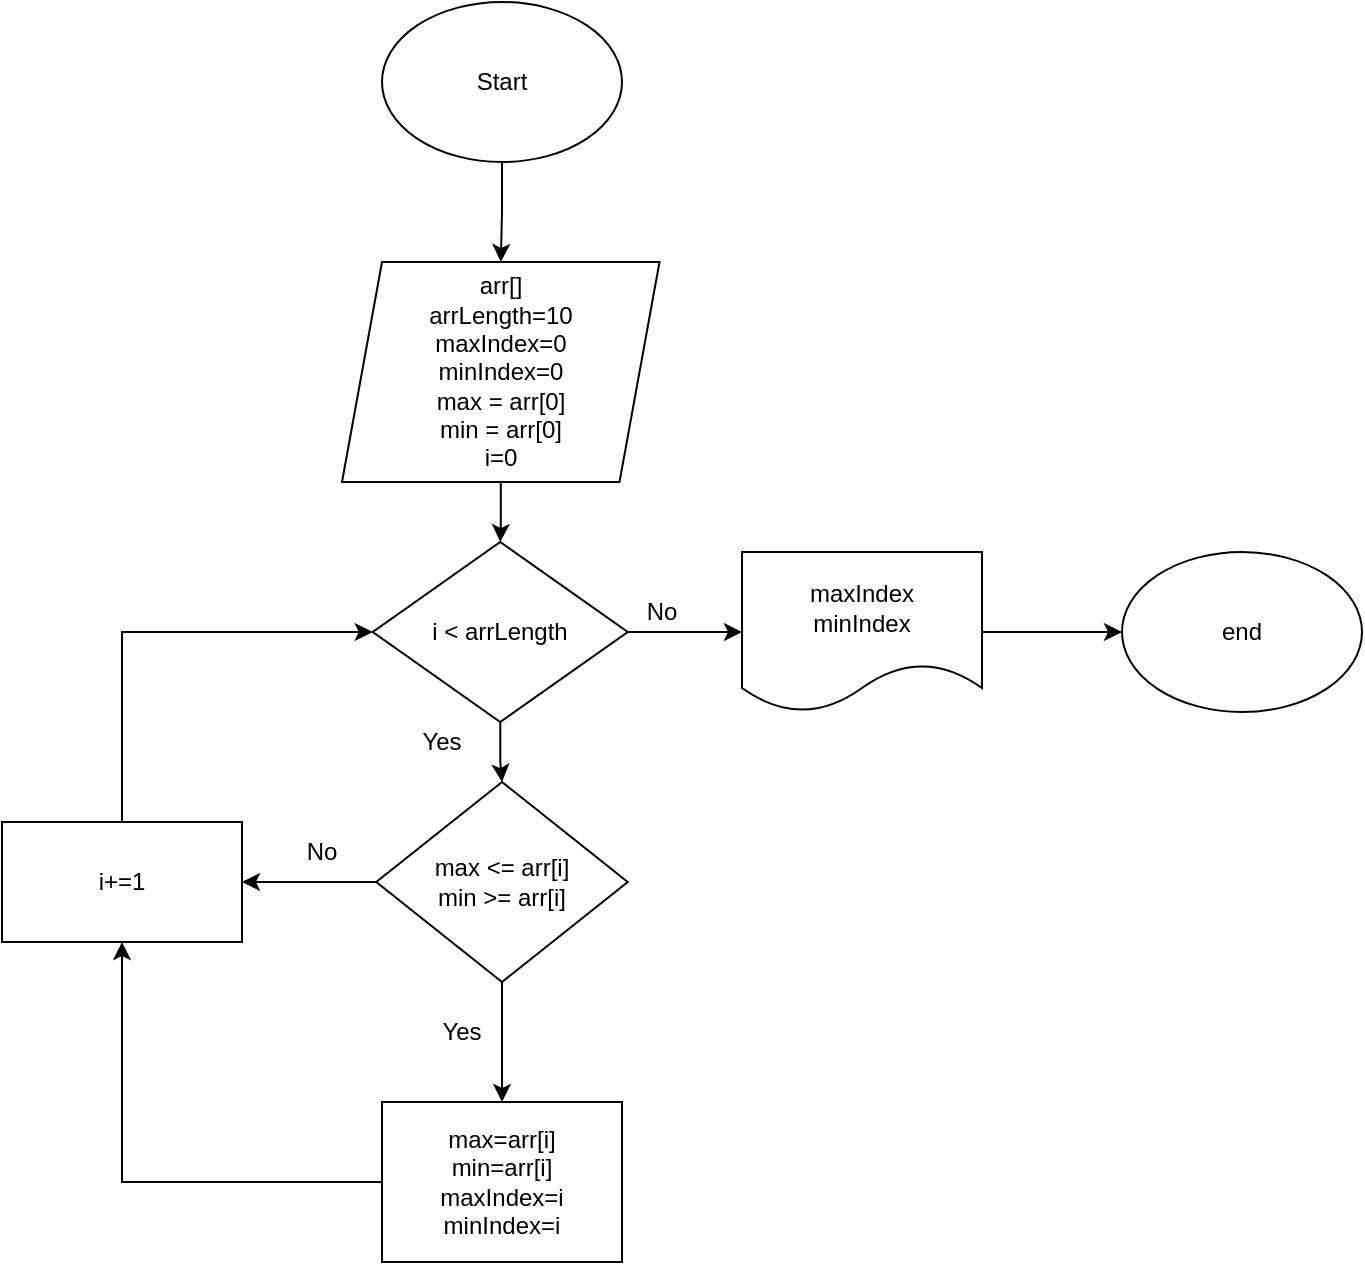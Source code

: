 <mxfile version="21.0.8" type="github" pages="3">
  <diagram name="index of max and min value" id="vBTHNjuzFwccUpQDCK3G">
    <mxGraphModel dx="2074" dy="1142" grid="1" gridSize="10" guides="1" tooltips="1" connect="1" arrows="1" fold="1" page="1" pageScale="1" pageWidth="827" pageHeight="1169" math="0" shadow="0">
      <root>
        <mxCell id="0" />
        <mxCell id="1" parent="0" />
        <mxCell id="6eV6HnODiuM__9N0Hbm2-4" value="" style="edgeStyle=orthogonalEdgeStyle;rounded=0;orthogonalLoop=1;jettySize=auto;html=1;" parent="1" source="6eV6HnODiuM__9N0Hbm2-1" target="6eV6HnODiuM__9N0Hbm2-3" edge="1">
          <mxGeometry relative="1" as="geometry" />
        </mxCell>
        <mxCell id="6eV6HnODiuM__9N0Hbm2-1" value="Start" style="ellipse;whiteSpace=wrap;html=1;" parent="1" vertex="1">
          <mxGeometry x="290" y="130" width="120" height="80" as="geometry" />
        </mxCell>
        <mxCell id="6eV6HnODiuM__9N0Hbm2-2" value="end" style="ellipse;whiteSpace=wrap;html=1;" parent="1" vertex="1">
          <mxGeometry x="660" y="405" width="120" height="80" as="geometry" />
        </mxCell>
        <mxCell id="6eV6HnODiuM__9N0Hbm2-6" value="" style="edgeStyle=orthogonalEdgeStyle;rounded=0;orthogonalLoop=1;jettySize=auto;html=1;" parent="1" source="6eV6HnODiuM__9N0Hbm2-3" target="6eV6HnODiuM__9N0Hbm2-5" edge="1">
          <mxGeometry relative="1" as="geometry" />
        </mxCell>
        <mxCell id="6eV6HnODiuM__9N0Hbm2-3" value="&lt;div&gt;arr[]&lt;/div&gt;&lt;div&gt;arrLength=10&lt;/div&gt;&lt;div&gt;maxIndex=0&lt;/div&gt;&lt;div&gt;minIndex=0&lt;/div&gt;&lt;div&gt;max = arr[0]&lt;/div&gt;&lt;div&gt;min = arr[0]&lt;br&gt;&lt;/div&gt;&lt;div&gt;i=0&lt;br&gt;&lt;/div&gt;" style="shape=parallelogram;perimeter=parallelogramPerimeter;whiteSpace=wrap;html=1;fixedSize=1;" parent="1" vertex="1">
          <mxGeometry x="270" y="260" width="158.76" height="110" as="geometry" />
        </mxCell>
        <mxCell id="6eV6HnODiuM__9N0Hbm2-8" value="" style="edgeStyle=orthogonalEdgeStyle;rounded=0;orthogonalLoop=1;jettySize=auto;html=1;" parent="1" source="6eV6HnODiuM__9N0Hbm2-5" target="6eV6HnODiuM__9N0Hbm2-7" edge="1">
          <mxGeometry relative="1" as="geometry" />
        </mxCell>
        <mxCell id="6eV6HnODiuM__9N0Hbm2-10" value="" style="edgeStyle=orthogonalEdgeStyle;rounded=0;orthogonalLoop=1;jettySize=auto;html=1;" parent="1" source="6eV6HnODiuM__9N0Hbm2-5" target="6eV6HnODiuM__9N0Hbm2-9" edge="1">
          <mxGeometry relative="1" as="geometry" />
        </mxCell>
        <mxCell id="6eV6HnODiuM__9N0Hbm2-5" value="i &amp;lt; arrLength" style="rhombus;whiteSpace=wrap;html=1;" parent="1" vertex="1">
          <mxGeometry x="285.38" y="400" width="127.5" height="90" as="geometry" />
        </mxCell>
        <mxCell id="6eV6HnODiuM__9N0Hbm2-16" value="" style="edgeStyle=orthogonalEdgeStyle;rounded=0;orthogonalLoop=1;jettySize=auto;html=1;" parent="1" source="6eV6HnODiuM__9N0Hbm2-7" target="6eV6HnODiuM__9N0Hbm2-15" edge="1">
          <mxGeometry relative="1" as="geometry" />
        </mxCell>
        <mxCell id="6eV6HnODiuM__9N0Hbm2-20" value="" style="edgeStyle=orthogonalEdgeStyle;rounded=0;orthogonalLoop=1;jettySize=auto;html=1;" parent="1" source="6eV6HnODiuM__9N0Hbm2-7" edge="1">
          <mxGeometry relative="1" as="geometry">
            <mxPoint x="219.995" y="570" as="targetPoint" />
          </mxGeometry>
        </mxCell>
        <mxCell id="6eV6HnODiuM__9N0Hbm2-7" value="&lt;div&gt;max &amp;lt;= arr[i]&lt;/div&gt;&lt;div&gt;min &amp;gt;= arr[i]&lt;/div&gt;" style="rhombus;whiteSpace=wrap;html=1;" parent="1" vertex="1">
          <mxGeometry x="287.13" y="520" width="125.75" height="100" as="geometry" />
        </mxCell>
        <mxCell id="6eV6HnODiuM__9N0Hbm2-11" value="" style="edgeStyle=orthogonalEdgeStyle;rounded=0;orthogonalLoop=1;jettySize=auto;html=1;" parent="1" source="6eV6HnODiuM__9N0Hbm2-9" target="6eV6HnODiuM__9N0Hbm2-2" edge="1">
          <mxGeometry relative="1" as="geometry" />
        </mxCell>
        <mxCell id="6eV6HnODiuM__9N0Hbm2-9" value="&lt;div&gt;maxIndex&lt;/div&gt;minIndex" style="shape=document;whiteSpace=wrap;html=1;boundedLbl=1;" parent="1" vertex="1">
          <mxGeometry x="470" y="405" width="120" height="80" as="geometry" />
        </mxCell>
        <mxCell id="6eV6HnODiuM__9N0Hbm2-12" value="No" style="text;html=1;strokeColor=none;fillColor=none;align=center;verticalAlign=middle;whiteSpace=wrap;rounded=0;" parent="1" vertex="1">
          <mxGeometry x="400" y="420" width="60" height="30" as="geometry" />
        </mxCell>
        <mxCell id="6eV6HnODiuM__9N0Hbm2-13" value="Yes" style="text;html=1;strokeColor=none;fillColor=none;align=center;verticalAlign=middle;whiteSpace=wrap;rounded=0;" parent="1" vertex="1">
          <mxGeometry x="290" y="485" width="60" height="30" as="geometry" />
        </mxCell>
        <mxCell id="6eV6HnODiuM__9N0Hbm2-25" value="" style="edgeStyle=orthogonalEdgeStyle;rounded=0;orthogonalLoop=1;jettySize=auto;html=1;entryX=0.5;entryY=1;entryDx=0;entryDy=0;" parent="1" source="6eV6HnODiuM__9N0Hbm2-15" target="6eV6HnODiuM__9N0Hbm2-23" edge="1">
          <mxGeometry relative="1" as="geometry">
            <mxPoint x="190.01" y="720" as="targetPoint" />
          </mxGeometry>
        </mxCell>
        <mxCell id="6eV6HnODiuM__9N0Hbm2-15" value="&lt;div&gt;max=arr[i]&lt;/div&gt;min=arr[i]&lt;div&gt;maxIndex=i&lt;/div&gt;&lt;div&gt;minIndex=i&lt;/div&gt;" style="rounded=0;whiteSpace=wrap;html=1;" parent="1" vertex="1">
          <mxGeometry x="290.01" y="680" width="120" height="80" as="geometry" />
        </mxCell>
        <mxCell id="6eV6HnODiuM__9N0Hbm2-18" value="Yes" style="text;html=1;strokeColor=none;fillColor=none;align=center;verticalAlign=middle;whiteSpace=wrap;rounded=0;" parent="1" vertex="1">
          <mxGeometry x="300" y="630" width="60" height="30" as="geometry" />
        </mxCell>
        <mxCell id="6eV6HnODiuM__9N0Hbm2-21" value="No" style="text;html=1;strokeColor=none;fillColor=none;align=center;verticalAlign=middle;whiteSpace=wrap;rounded=0;" parent="1" vertex="1">
          <mxGeometry x="230.01" y="540" width="60" height="30" as="geometry" />
        </mxCell>
        <mxCell id="6eV6HnODiuM__9N0Hbm2-27" value="" style="edgeStyle=orthogonalEdgeStyle;rounded=0;orthogonalLoop=1;jettySize=auto;html=1;entryX=0;entryY=0.5;entryDx=0;entryDy=0;" parent="1" source="6eV6HnODiuM__9N0Hbm2-23" target="6eV6HnODiuM__9N0Hbm2-5" edge="1">
          <mxGeometry relative="1" as="geometry">
            <mxPoint x="160" y="460" as="targetPoint" />
            <Array as="points">
              <mxPoint x="160" y="445" />
            </Array>
          </mxGeometry>
        </mxCell>
        <mxCell id="6eV6HnODiuM__9N0Hbm2-23" value="i+=1" style="rounded=0;whiteSpace=wrap;html=1;" parent="1" vertex="1">
          <mxGeometry x="100" y="540" width="120" height="60" as="geometry" />
        </mxCell>
      </root>
    </mxGraphModel>
  </diagram>
  <diagram id="MZxlCmbDL5lt-zp-UeD0" name="sum between">
    <mxGraphModel dx="2074" dy="1142" grid="1" gridSize="10" guides="1" tooltips="1" connect="1" arrows="1" fold="1" page="1" pageScale="1" pageWidth="827" pageHeight="1169" math="0" shadow="0">
      <root>
        <mxCell id="0" />
        <mxCell id="1" parent="0" />
        <mxCell id="zmUmPSBl_i2OAlPIhCmY-1" value="" style="edgeStyle=orthogonalEdgeStyle;rounded=0;orthogonalLoop=1;jettySize=auto;html=1;" parent="1" source="zmUmPSBl_i2OAlPIhCmY-2" target="zmUmPSBl_i2OAlPIhCmY-5" edge="1">
          <mxGeometry relative="1" as="geometry" />
        </mxCell>
        <mxCell id="zmUmPSBl_i2OAlPIhCmY-2" value="Start" style="ellipse;whiteSpace=wrap;html=1;" parent="1" vertex="1">
          <mxGeometry x="190" y="120" width="120" height="80" as="geometry" />
        </mxCell>
        <mxCell id="zmUmPSBl_i2OAlPIhCmY-3" value="end" style="ellipse;whiteSpace=wrap;html=1;" parent="1" vertex="1">
          <mxGeometry x="550" y="1020" width="120" height="80" as="geometry" />
        </mxCell>
        <mxCell id="zmUmPSBl_i2OAlPIhCmY-4" value="" style="edgeStyle=orthogonalEdgeStyle;rounded=0;orthogonalLoop=1;jettySize=auto;html=1;" parent="1" source="zmUmPSBl_i2OAlPIhCmY-5" target="zmUmPSBl_i2OAlPIhCmY-8" edge="1">
          <mxGeometry relative="1" as="geometry" />
        </mxCell>
        <mxCell id="zmUmPSBl_i2OAlPIhCmY-5" value="&lt;div&gt;arr[]&lt;/div&gt;&lt;div&gt;arrLength=10&lt;/div&gt;&lt;div&gt;maxIndex=0&lt;/div&gt;&lt;div&gt;minIndex=0&lt;/div&gt;&lt;div&gt;max = arr[0]&lt;/div&gt;&lt;div&gt;min = arr[0]&lt;br&gt;&lt;/div&gt;&lt;div&gt;i=0&lt;/div&gt;&lt;div&gt;sum=0&lt;br&gt;&lt;/div&gt;" style="shape=parallelogram;perimeter=parallelogramPerimeter;whiteSpace=wrap;html=1;fixedSize=1;" parent="1" vertex="1">
          <mxGeometry x="169.75" y="250" width="158.76" height="130" as="geometry" />
        </mxCell>
        <mxCell id="zmUmPSBl_i2OAlPIhCmY-6" value="" style="edgeStyle=orthogonalEdgeStyle;rounded=0;orthogonalLoop=1;jettySize=auto;html=1;" parent="1" source="zmUmPSBl_i2OAlPIhCmY-8" target="zmUmPSBl_i2OAlPIhCmY-11" edge="1">
          <mxGeometry relative="1" as="geometry" />
        </mxCell>
        <mxCell id="zmUmPSBl_i2OAlPIhCmY-7" value="" style="edgeStyle=orthogonalEdgeStyle;rounded=0;orthogonalLoop=1;jettySize=auto;html=1;" parent="1" source="zmUmPSBl_i2OAlPIhCmY-8" target="zmUmPSBl_i2OAlPIhCmY-22" edge="1">
          <mxGeometry relative="1" as="geometry">
            <mxPoint x="380" y="435" as="targetPoint" />
          </mxGeometry>
        </mxCell>
        <mxCell id="zmUmPSBl_i2OAlPIhCmY-8" value="i &amp;lt; arrLength" style="rhombus;whiteSpace=wrap;html=1;" parent="1" vertex="1">
          <mxGeometry x="186.38" y="410" width="127.5" height="90" as="geometry" />
        </mxCell>
        <mxCell id="zmUmPSBl_i2OAlPIhCmY-9" value="" style="edgeStyle=orthogonalEdgeStyle;rounded=0;orthogonalLoop=1;jettySize=auto;html=1;" parent="1" source="zmUmPSBl_i2OAlPIhCmY-11" target="zmUmPSBl_i2OAlPIhCmY-17" edge="1">
          <mxGeometry relative="1" as="geometry" />
        </mxCell>
        <mxCell id="zmUmPSBl_i2OAlPIhCmY-10" value="" style="edgeStyle=orthogonalEdgeStyle;rounded=0;orthogonalLoop=1;jettySize=auto;html=1;entryX=1;entryY=0.75;entryDx=0;entryDy=0;" parent="1" source="zmUmPSBl_i2OAlPIhCmY-11" target="zmUmPSBl_i2OAlPIhCmY-21" edge="1">
          <mxGeometry relative="1" as="geometry">
            <mxPoint x="119.995" y="560" as="targetPoint" />
          </mxGeometry>
        </mxCell>
        <mxCell id="zmUmPSBl_i2OAlPIhCmY-11" value="&lt;div&gt;max &amp;lt;= arr[i]&lt;/div&gt;&lt;div&gt;min &amp;gt;= arr[i]&lt;/div&gt;" style="rhombus;whiteSpace=wrap;html=1;" parent="1" vertex="1">
          <mxGeometry x="186.26" y="540" width="125.75" height="100" as="geometry" />
        </mxCell>
        <mxCell id="zmUmPSBl_i2OAlPIhCmY-12" value="" style="edgeStyle=orthogonalEdgeStyle;rounded=0;orthogonalLoop=1;jettySize=auto;html=1;" parent="1" source="zmUmPSBl_i2OAlPIhCmY-13" target="zmUmPSBl_i2OAlPIhCmY-3" edge="1">
          <mxGeometry relative="1" as="geometry" />
        </mxCell>
        <mxCell id="zmUmPSBl_i2OAlPIhCmY-13" value="sum" style="shape=document;whiteSpace=wrap;html=1;boundedLbl=1;" parent="1" vertex="1">
          <mxGeometry x="550" y="890" width="120" height="80" as="geometry" />
        </mxCell>
        <mxCell id="zmUmPSBl_i2OAlPIhCmY-14" value="No" style="text;html=1;strokeColor=none;fillColor=none;align=center;verticalAlign=middle;whiteSpace=wrap;rounded=0;" parent="1" vertex="1">
          <mxGeometry x="312.88" y="420" width="60" height="30" as="geometry" />
        </mxCell>
        <mxCell id="zmUmPSBl_i2OAlPIhCmY-15" value="Yes" style="text;html=1;strokeColor=none;fillColor=none;align=center;verticalAlign=middle;whiteSpace=wrap;rounded=0;" parent="1" vertex="1">
          <mxGeometry x="200" y="500" width="60" height="30" as="geometry" />
        </mxCell>
        <mxCell id="zmUmPSBl_i2OAlPIhCmY-16" value="" style="edgeStyle=orthogonalEdgeStyle;rounded=0;orthogonalLoop=1;jettySize=auto;html=1;entryX=0.5;entryY=1;entryDx=0;entryDy=0;" parent="1" source="zmUmPSBl_i2OAlPIhCmY-17" target="zmUmPSBl_i2OAlPIhCmY-21" edge="1">
          <mxGeometry relative="1" as="geometry">
            <mxPoint x="90.01" y="710" as="targetPoint" />
          </mxGeometry>
        </mxCell>
        <mxCell id="zmUmPSBl_i2OAlPIhCmY-17" value="&lt;div&gt;max=arr[i]&lt;/div&gt;min=arr[i]&lt;div&gt;maxIndex=i&lt;/div&gt;&lt;div&gt;minIndex=i&lt;/div&gt;" style="rounded=0;whiteSpace=wrap;html=1;" parent="1" vertex="1">
          <mxGeometry x="190.01" y="700" width="120" height="80" as="geometry" />
        </mxCell>
        <mxCell id="zmUmPSBl_i2OAlPIhCmY-18" value="Yes" style="text;html=1;strokeColor=none;fillColor=none;align=center;verticalAlign=middle;whiteSpace=wrap;rounded=0;" parent="1" vertex="1">
          <mxGeometry x="200" y="650" width="60" height="30" as="geometry" />
        </mxCell>
        <mxCell id="zmUmPSBl_i2OAlPIhCmY-19" value="No" style="text;html=1;strokeColor=none;fillColor=none;align=center;verticalAlign=middle;whiteSpace=wrap;rounded=0;" parent="1" vertex="1">
          <mxGeometry x="130.01" y="560" width="60" height="30" as="geometry" />
        </mxCell>
        <mxCell id="zmUmPSBl_i2OAlPIhCmY-20" value="" style="edgeStyle=orthogonalEdgeStyle;rounded=0;orthogonalLoop=1;jettySize=auto;html=1;entryX=0;entryY=0.5;entryDx=0;entryDy=0;" parent="1" source="zmUmPSBl_i2OAlPIhCmY-21" target="zmUmPSBl_i2OAlPIhCmY-8" edge="1">
          <mxGeometry relative="1" as="geometry">
            <mxPoint x="60" y="450" as="targetPoint" />
            <Array as="points">
              <mxPoint x="60" y="455" />
            </Array>
          </mxGeometry>
        </mxCell>
        <mxCell id="zmUmPSBl_i2OAlPIhCmY-21" value="i+=1" style="rounded=0;whiteSpace=wrap;html=1;" parent="1" vertex="1">
          <mxGeometry y="545" width="120" height="60" as="geometry" />
        </mxCell>
        <mxCell id="zmUmPSBl_i2OAlPIhCmY-24" value="" style="edgeStyle=orthogonalEdgeStyle;rounded=0;orthogonalLoop=1;jettySize=auto;html=1;" parent="1" source="zmUmPSBl_i2OAlPIhCmY-22" edge="1">
          <mxGeometry relative="1" as="geometry">
            <mxPoint x="445" y="545" as="targetPoint" />
          </mxGeometry>
        </mxCell>
        <mxCell id="Su--Dh5hjTnVP6Jr2_rF-7" value="" style="edgeStyle=orthogonalEdgeStyle;rounded=0;orthogonalLoop=1;jettySize=auto;html=1;entryX=0;entryY=0.5;entryDx=0;entryDy=0;" parent="1" source="zmUmPSBl_i2OAlPIhCmY-22" target="Su--Dh5hjTnVP6Jr2_rF-1" edge="1">
          <mxGeometry relative="1" as="geometry" />
        </mxCell>
        <mxCell id="zmUmPSBl_i2OAlPIhCmY-22" value="maxIndex &amp;gt; minIndex" style="rhombus;whiteSpace=wrap;html=1;" parent="1" vertex="1">
          <mxGeometry x="380" y="412.5" width="130" height="85" as="geometry" />
        </mxCell>
        <mxCell id="zmUmPSBl_i2OAlPIhCmY-25" value="Yes" style="text;html=1;strokeColor=none;fillColor=none;align=center;verticalAlign=middle;whiteSpace=wrap;rounded=0;" parent="1" vertex="1">
          <mxGeometry x="385" y="500" width="60" height="30" as="geometry" />
        </mxCell>
        <mxCell id="zmUmPSBl_i2OAlPIhCmY-30" value="" style="edgeStyle=orthogonalEdgeStyle;rounded=0;orthogonalLoop=1;jettySize=auto;html=1;" parent="1" source="zmUmPSBl_i2OAlPIhCmY-27" target="zmUmPSBl_i2OAlPIhCmY-29" edge="1">
          <mxGeometry relative="1" as="geometry" />
        </mxCell>
        <mxCell id="zmUmPSBl_i2OAlPIhCmY-36" value="" style="edgeStyle=orthogonalEdgeStyle;rounded=0;orthogonalLoop=1;jettySize=auto;html=1;" parent="1" source="zmUmPSBl_i2OAlPIhCmY-27" target="zmUmPSBl_i2OAlPIhCmY-13" edge="1">
          <mxGeometry relative="1" as="geometry" />
        </mxCell>
        <mxCell id="zmUmPSBl_i2OAlPIhCmY-27" value="minIndex+1 &amp;lt; maxIndex" style="rhombus;whiteSpace=wrap;html=1;" parent="1" vertex="1">
          <mxGeometry x="376.25" y="545" width="137.5" height="90" as="geometry" />
        </mxCell>
        <mxCell id="zmUmPSBl_i2OAlPIhCmY-33" value="" style="edgeStyle=orthogonalEdgeStyle;rounded=0;orthogonalLoop=1;jettySize=auto;html=1;" parent="1" source="zmUmPSBl_i2OAlPIhCmY-29" target="zmUmPSBl_i2OAlPIhCmY-32" edge="1">
          <mxGeometry relative="1" as="geometry" />
        </mxCell>
        <mxCell id="zmUmPSBl_i2OAlPIhCmY-29" value="sum+=arr[minIndex]" style="rounded=0;whiteSpace=wrap;html=1;" parent="1" vertex="1">
          <mxGeometry x="385" y="700" width="120" height="60" as="geometry" />
        </mxCell>
        <mxCell id="zmUmPSBl_i2OAlPIhCmY-31" value="Yes" style="text;html=1;strokeColor=none;fillColor=none;align=center;verticalAlign=middle;whiteSpace=wrap;rounded=0;" parent="1" vertex="1">
          <mxGeometry x="385" y="650" width="60" height="30" as="geometry" />
        </mxCell>
        <mxCell id="zmUmPSBl_i2OAlPIhCmY-35" value="" style="edgeStyle=orthogonalEdgeStyle;rounded=0;orthogonalLoop=1;jettySize=auto;html=1;entryX=0;entryY=0.5;entryDx=0;entryDy=0;" parent="1" source="zmUmPSBl_i2OAlPIhCmY-32" target="zmUmPSBl_i2OAlPIhCmY-27" edge="1">
          <mxGeometry relative="1" as="geometry">
            <mxPoint x="370" y="590" as="targetPoint" />
            <Array as="points">
              <mxPoint x="350" y="900" />
              <mxPoint x="350" y="590" />
            </Array>
          </mxGeometry>
        </mxCell>
        <mxCell id="zmUmPSBl_i2OAlPIhCmY-32" value="minIndex+=1" style="rounded=0;whiteSpace=wrap;html=1;" parent="1" vertex="1">
          <mxGeometry x="385" y="870" width="120" height="60" as="geometry" />
        </mxCell>
        <mxCell id="zmUmPSBl_i2OAlPIhCmY-37" value="No" style="text;html=1;strokeColor=none;fillColor=none;align=center;verticalAlign=middle;whiteSpace=wrap;rounded=0;" parent="1" vertex="1">
          <mxGeometry x="520" y="560" width="60" height="30" as="geometry" />
        </mxCell>
        <mxCell id="zmUmPSBl_i2OAlPIhCmY-41" value="No" style="text;html=1;align=center;verticalAlign=middle;whiteSpace=wrap;rounded=0;" parent="1" vertex="1">
          <mxGeometry x="550" y="420" width="60" height="30" as="geometry" />
        </mxCell>
        <mxCell id="zmUmPSBl_i2OAlPIhCmY-45" value="" style="edgeStyle=orthogonalEdgeStyle;rounded=0;orthogonalLoop=1;jettySize=auto;html=1;" parent="1" source="zmUmPSBl_i2OAlPIhCmY-46" target="zmUmPSBl_i2OAlPIhCmY-49" edge="1">
          <mxGeometry relative="1" as="geometry" />
        </mxCell>
        <mxCell id="zmUmPSBl_i2OAlPIhCmY-46" value="sum+=arr[maxIndex]" style="rounded=0;whiteSpace=wrap;html=1;" parent="1" vertex="1">
          <mxGeometry x="695" y="700" width="120" height="60" as="geometry" />
        </mxCell>
        <mxCell id="zmUmPSBl_i2OAlPIhCmY-56" value="" style="edgeStyle=orthogonalEdgeStyle;rounded=0;orthogonalLoop=1;jettySize=auto;html=1;entryX=1;entryY=0.5;entryDx=0;entryDy=0;" parent="1" source="zmUmPSBl_i2OAlPIhCmY-49" target="zmUmPSBl_i2OAlPIhCmY-51" edge="1">
          <mxGeometry relative="1" as="geometry">
            <mxPoint x="900" y="860" as="targetPoint" />
            <Array as="points">
              <mxPoint x="880" y="860" />
              <mxPoint x="880" y="590" />
            </Array>
          </mxGeometry>
        </mxCell>
        <mxCell id="zmUmPSBl_i2OAlPIhCmY-49" value="maxIndex+=1" style="rounded=0;whiteSpace=wrap;html=1;" parent="1" vertex="1">
          <mxGeometry x="695" y="830" width="120" height="60" as="geometry" />
        </mxCell>
        <mxCell id="zmUmPSBl_i2OAlPIhCmY-52" value="" style="edgeStyle=orthogonalEdgeStyle;rounded=0;orthogonalLoop=1;jettySize=auto;html=1;" parent="1" source="zmUmPSBl_i2OAlPIhCmY-51" target="zmUmPSBl_i2OAlPIhCmY-46" edge="1">
          <mxGeometry relative="1" as="geometry" />
        </mxCell>
        <mxCell id="Su--Dh5hjTnVP6Jr2_rF-6" value="" style="edgeStyle=orthogonalEdgeStyle;rounded=0;orthogonalLoop=1;jettySize=auto;html=1;" parent="1" source="zmUmPSBl_i2OAlPIhCmY-51" edge="1">
          <mxGeometry relative="1" as="geometry">
            <mxPoint x="610" y="590" as="targetPoint" />
          </mxGeometry>
        </mxCell>
        <mxCell id="zmUmPSBl_i2OAlPIhCmY-51" value="maxIndex+1 &amp;lt; minIndex" style="rhombus;whiteSpace=wrap;html=1;" parent="1" vertex="1">
          <mxGeometry x="685" y="530" width="140" height="120" as="geometry" />
        </mxCell>
        <mxCell id="zmUmPSBl_i2OAlPIhCmY-54" value="Yes" style="text;html=1;strokeColor=none;fillColor=none;align=center;verticalAlign=middle;whiteSpace=wrap;rounded=0;" parent="1" vertex="1">
          <mxGeometry x="710" y="670" width="60" height="10" as="geometry" />
        </mxCell>
        <mxCell id="zmUmPSBl_i2OAlPIhCmY-59" value="No" style="text;html=1;strokeColor=none;fillColor=none;align=center;verticalAlign=middle;whiteSpace=wrap;rounded=0;" parent="1" vertex="1">
          <mxGeometry x="620" y="540" width="60" height="62.5" as="geometry" />
        </mxCell>
        <mxCell id="8fuxi3vLDnGslqb4JAUS-1" value="Значения min и max не включала" style="text;html=1;strokeColor=none;fillColor=none;align=center;verticalAlign=middle;whiteSpace=wrap;rounded=0;" parent="1" vertex="1">
          <mxGeometry x="480" y="170" width="160" height="70" as="geometry" />
        </mxCell>
        <mxCell id="Su--Dh5hjTnVP6Jr2_rF-2" value="" style="edgeStyle=orthogonalEdgeStyle;rounded=0;orthogonalLoop=1;jettySize=auto;html=1;" parent="1" source="Su--Dh5hjTnVP6Jr2_rF-1" target="zmUmPSBl_i2OAlPIhCmY-51" edge="1">
          <mxGeometry relative="1" as="geometry" />
        </mxCell>
        <mxCell id="Su--Dh5hjTnVP6Jr2_rF-11" value="" style="edgeStyle=orthogonalEdgeStyle;rounded=0;orthogonalLoop=1;jettySize=auto;html=1;entryX=0;entryY=0.5;entryDx=0;entryDy=0;" parent="1" source="Su--Dh5hjTnVP6Jr2_rF-1" target="Su--Dh5hjTnVP6Jr2_rF-9" edge="1">
          <mxGeometry relative="1" as="geometry">
            <mxPoint x="925" y="455" as="targetPoint" />
          </mxGeometry>
        </mxCell>
        <mxCell id="Su--Dh5hjTnVP6Jr2_rF-1" value="maxIndex &amp;lt; minIndex" style="rhombus;whiteSpace=wrap;html=1;" parent="1" vertex="1">
          <mxGeometry x="690" y="412.5" width="130" height="85" as="geometry" />
        </mxCell>
        <mxCell id="Su--Dh5hjTnVP6Jr2_rF-8" value="Yes" style="text;html=1;strokeColor=none;fillColor=none;align=center;verticalAlign=middle;whiteSpace=wrap;rounded=0;" parent="1" vertex="1">
          <mxGeometry x="700" y="500" width="60" height="10" as="geometry" />
        </mxCell>
        <mxCell id="Su--Dh5hjTnVP6Jr2_rF-14" value="" style="edgeStyle=orthogonalEdgeStyle;rounded=0;orthogonalLoop=1;jettySize=auto;html=1;entryX=1.008;entryY=0.638;entryDx=0;entryDy=0;entryPerimeter=0;" parent="1" source="Su--Dh5hjTnVP6Jr2_rF-9" target="zmUmPSBl_i2OAlPIhCmY-13" edge="1">
          <mxGeometry relative="1" as="geometry">
            <mxPoint x="1025" y="590" as="targetPoint" />
            <Array as="points">
              <mxPoint x="1025" y="941" />
            </Array>
          </mxGeometry>
        </mxCell>
        <mxCell id="Su--Dh5hjTnVP6Jr2_rF-9" value="maxIndex == minIndex" style="rhombus;whiteSpace=wrap;html=1;" parent="1" vertex="1">
          <mxGeometry x="940" y="412.5" width="170" height="85" as="geometry" />
        </mxCell>
        <mxCell id="Su--Dh5hjTnVP6Jr2_rF-12" value="No" style="text;html=1;align=center;verticalAlign=middle;whiteSpace=wrap;rounded=0;" parent="1" vertex="1">
          <mxGeometry x="840" y="420" width="60" height="30" as="geometry" />
        </mxCell>
      </root>
    </mxGraphModel>
  </diagram>
  <diagram id="9XHt-IF3ZygUTaV1F3K8" name="middlesumm">
    <mxGraphModel dx="2074" dy="1142" grid="1" gridSize="10" guides="1" tooltips="1" connect="1" arrows="1" fold="1" page="1" pageScale="1" pageWidth="827" pageHeight="1169" math="0" shadow="0">
      <root>
        <mxCell id="0" />
        <mxCell id="1" parent="0" />
        <mxCell id="7GWJqg-JPIQfokZ99nCr-1" value="" style="edgeStyle=orthogonalEdgeStyle;rounded=0;orthogonalLoop=1;jettySize=auto;html=1;" parent="1" source="7GWJqg-JPIQfokZ99nCr-2" target="7GWJqg-JPIQfokZ99nCr-3" edge="1">
          <mxGeometry relative="1" as="geometry" />
        </mxCell>
        <mxCell id="7GWJqg-JPIQfokZ99nCr-2" value="Start" style="ellipse;whiteSpace=wrap;html=1;" parent="1" vertex="1">
          <mxGeometry x="190" y="120" width="120" height="80" as="geometry" />
        </mxCell>
        <mxCell id="As3NzHni6gVQ_BWztgff-2" value="" style="edgeStyle=orthogonalEdgeStyle;rounded=0;orthogonalLoop=1;jettySize=auto;html=1;" parent="1" source="7GWJqg-JPIQfokZ99nCr-3" target="As3NzHni6gVQ_BWztgff-1" edge="1">
          <mxGeometry relative="1" as="geometry" />
        </mxCell>
        <mxCell id="7GWJqg-JPIQfokZ99nCr-3" value="&lt;div&gt;arr[]&lt;/div&gt;&lt;div&gt;arrLength=10&lt;/div&gt;&lt;div&gt;i=0&lt;/div&gt;&lt;div&gt;sum=0&lt;/div&gt;&lt;div&gt;middle=0&lt;br&gt;&lt;/div&gt;" style="shape=parallelogram;perimeter=parallelogramPerimeter;whiteSpace=wrap;html=1;fixedSize=1;" parent="1" vertex="1">
          <mxGeometry x="169.75" y="250" width="158.76" height="80" as="geometry" />
        </mxCell>
        <mxCell id="RRqOfDmgfJ7Ry9Y-ZWCO-1" value="end" style="ellipse;whiteSpace=wrap;html=1;" parent="1" vertex="1">
          <mxGeometry x="590" y="520" width="120" height="80" as="geometry" />
        </mxCell>
        <mxCell id="RRqOfDmgfJ7Ry9Y-ZWCO-2" value="" style="edgeStyle=orthogonalEdgeStyle;rounded=0;orthogonalLoop=1;jettySize=auto;html=1;" parent="1" source="RRqOfDmgfJ7Ry9Y-ZWCO-3" target="RRqOfDmgfJ7Ry9Y-ZWCO-1" edge="1">
          <mxGeometry relative="1" as="geometry" />
        </mxCell>
        <mxCell id="RRqOfDmgfJ7Ry9Y-ZWCO-3" value="middle" style="shape=document;whiteSpace=wrap;html=1;boundedLbl=1;" parent="1" vertex="1">
          <mxGeometry x="590" y="375" width="120" height="80" as="geometry" />
        </mxCell>
        <mxCell id="As3NzHni6gVQ_BWztgff-4" value="" style="edgeStyle=orthogonalEdgeStyle;rounded=0;orthogonalLoop=1;jettySize=auto;html=1;" parent="1" source="As3NzHni6gVQ_BWztgff-1" target="As3NzHni6gVQ_BWztgff-3" edge="1">
          <mxGeometry relative="1" as="geometry" />
        </mxCell>
        <mxCell id="As3NzHni6gVQ_BWztgff-13" value="" style="edgeStyle=orthogonalEdgeStyle;rounded=0;orthogonalLoop=1;jettySize=auto;html=1;" parent="1" source="As3NzHni6gVQ_BWztgff-1" target="As3NzHni6gVQ_BWztgff-12" edge="1">
          <mxGeometry relative="1" as="geometry" />
        </mxCell>
        <mxCell id="As3NzHni6gVQ_BWztgff-1" value="i &amp;lt; arrLength" style="rhombus;whiteSpace=wrap;html=1;" parent="1" vertex="1">
          <mxGeometry x="186.25" y="370" width="127.5" height="90" as="geometry" />
        </mxCell>
        <mxCell id="As3NzHni6gVQ_BWztgff-6" value="" style="edgeStyle=orthogonalEdgeStyle;rounded=0;orthogonalLoop=1;jettySize=auto;html=1;" parent="1" source="As3NzHni6gVQ_BWztgff-3" target="As3NzHni6gVQ_BWztgff-5" edge="1">
          <mxGeometry relative="1" as="geometry" />
        </mxCell>
        <mxCell id="As3NzHni6gVQ_BWztgff-3" value="sum+=arr[i]" style="rounded=0;whiteSpace=wrap;html=1;" parent="1" vertex="1">
          <mxGeometry x="190" y="530" width="120" height="60" as="geometry" />
        </mxCell>
        <mxCell id="As3NzHni6gVQ_BWztgff-8" value="" style="edgeStyle=orthogonalEdgeStyle;rounded=0;orthogonalLoop=1;jettySize=auto;html=1;entryX=0;entryY=0.5;entryDx=0;entryDy=0;" parent="1" source="As3NzHni6gVQ_BWztgff-5" target="As3NzHni6gVQ_BWztgff-1" edge="1">
          <mxGeometry relative="1" as="geometry">
            <mxPoint x="80" y="450" as="targetPoint" />
            <Array as="points">
              <mxPoint x="80" y="415" />
            </Array>
          </mxGeometry>
        </mxCell>
        <mxCell id="As3NzHni6gVQ_BWztgff-5" value="i+=1" style="rounded=0;whiteSpace=wrap;html=1;" parent="1" vertex="1">
          <mxGeometry x="20" y="530" width="120" height="60" as="geometry" />
        </mxCell>
        <mxCell id="As3NzHni6gVQ_BWztgff-9" value="yes" style="text;html=1;strokeColor=none;fillColor=none;align=center;verticalAlign=middle;whiteSpace=wrap;rounded=0;" parent="1" vertex="1">
          <mxGeometry x="186.25" y="480" width="60" height="30" as="geometry" />
        </mxCell>
        <mxCell id="As3NzHni6gVQ_BWztgff-10" value="no" style="text;html=1;strokeColor=none;fillColor=none;align=center;verticalAlign=middle;whiteSpace=wrap;rounded=0;" parent="1" vertex="1">
          <mxGeometry x="313.75" y="385" width="60" height="30" as="geometry" />
        </mxCell>
        <mxCell id="As3NzHni6gVQ_BWztgff-14" value="" style="edgeStyle=orthogonalEdgeStyle;rounded=0;orthogonalLoop=1;jettySize=auto;html=1;" parent="1" source="As3NzHni6gVQ_BWztgff-12" target="RRqOfDmgfJ7Ry9Y-ZWCO-3" edge="1">
          <mxGeometry relative="1" as="geometry" />
        </mxCell>
        <mxCell id="As3NzHni6gVQ_BWztgff-12" value="middle=sum / arrLength" style="rounded=0;whiteSpace=wrap;html=1;" parent="1" vertex="1">
          <mxGeometry x="390" y="385" width="140" height="60" as="geometry" />
        </mxCell>
      </root>
    </mxGraphModel>
  </diagram>
</mxfile>

